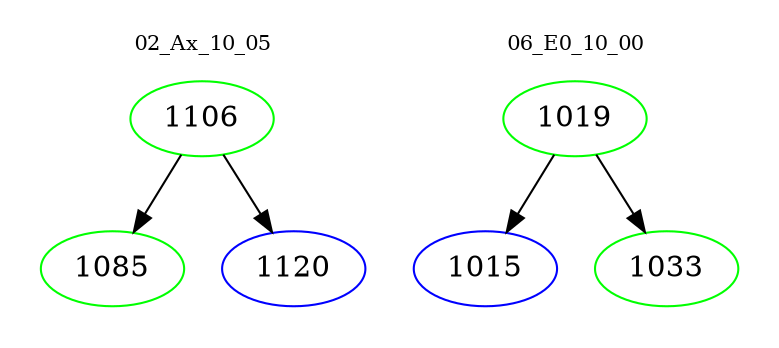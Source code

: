 digraph{
subgraph cluster_0 {
color = white
label = "02_Ax_10_05";
fontsize=10;
T0_1106 [label="1106", color="green"]
T0_1106 -> T0_1085 [color="black"]
T0_1085 [label="1085", color="green"]
T0_1106 -> T0_1120 [color="black"]
T0_1120 [label="1120", color="blue"]
}
subgraph cluster_1 {
color = white
label = "06_E0_10_00";
fontsize=10;
T1_1019 [label="1019", color="green"]
T1_1019 -> T1_1015 [color="black"]
T1_1015 [label="1015", color="blue"]
T1_1019 -> T1_1033 [color="black"]
T1_1033 [label="1033", color="green"]
}
}
